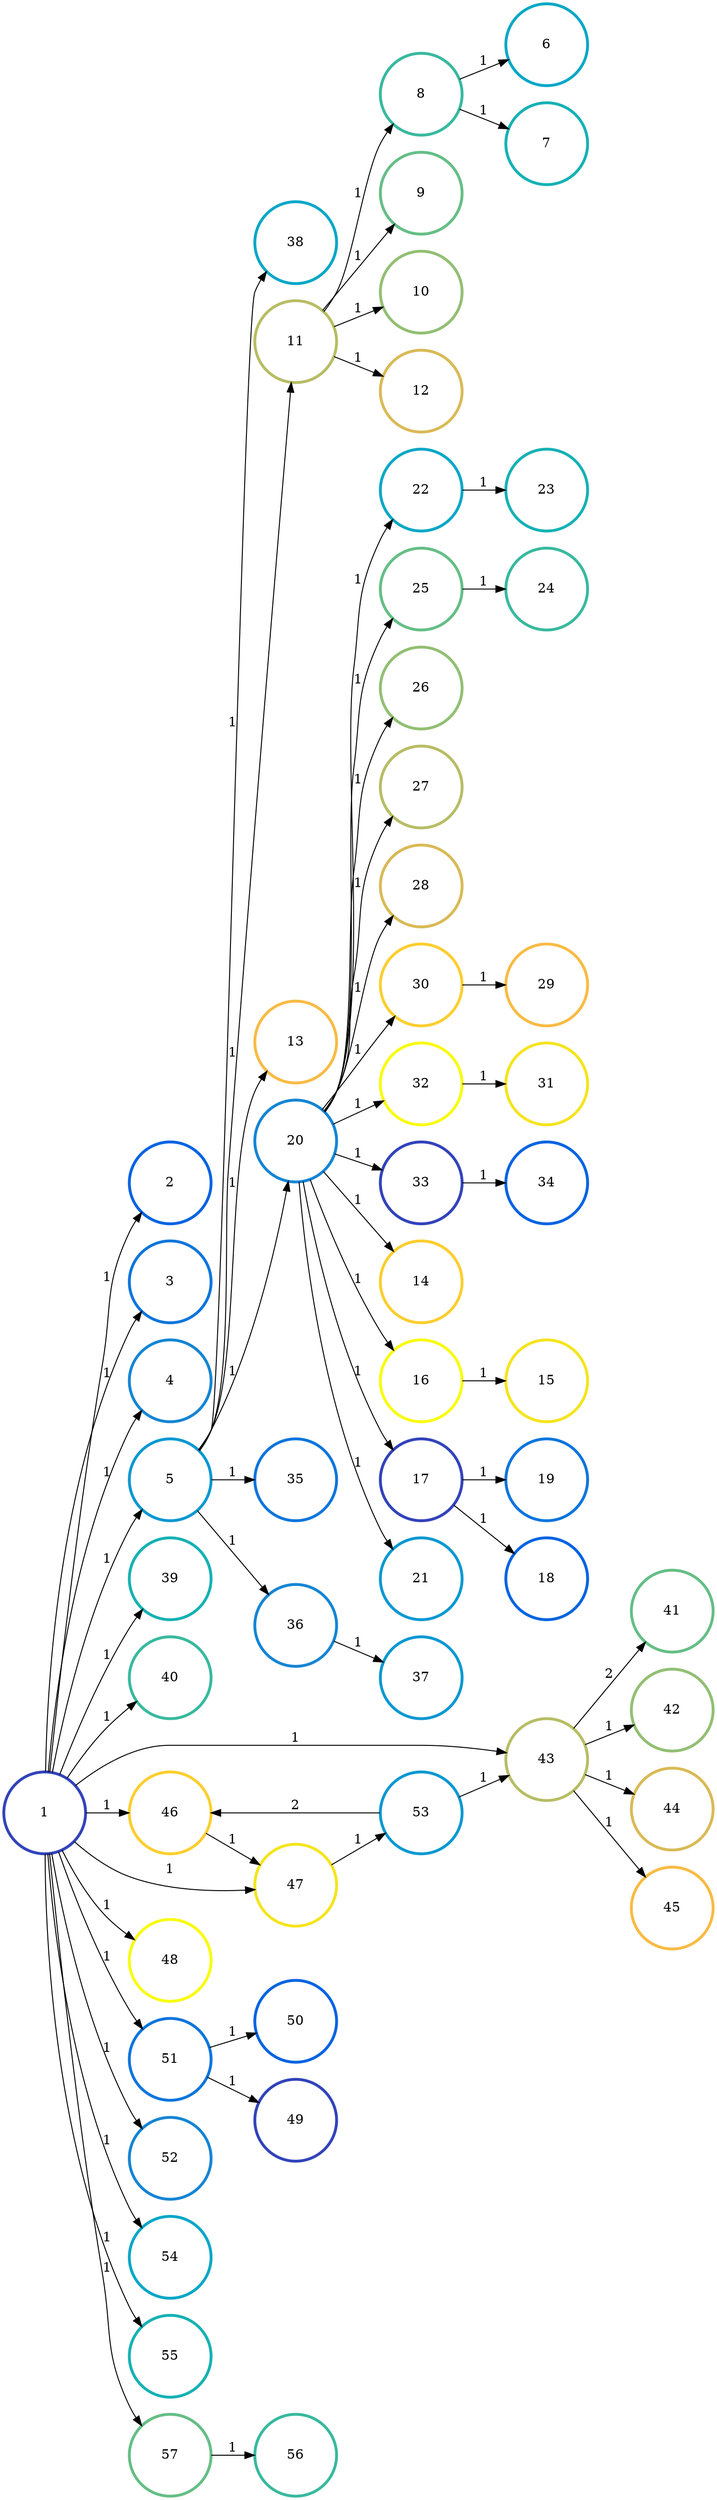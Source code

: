 digraph N {
	overlap="false"
	rankdir="LR"
	0 [label="1",width=1.2,height=1.2,style="",penwidth=3,color="#3243BA"]
	1 [label="2",width=1.2,height=1.2,style="",penwidth=3,color="#0363E1"]
	2 [label="3",width=1.2,height=1.2,style="",penwidth=3,color="#0D75DC"]
	3 [label="4",width=1.2,height=1.2,style="",penwidth=3,color="#1485D4"]
	4 [label="5",width=1.2,height=1.2,style="",penwidth=3,color="#0998D1"]
	5 [label="6",width=1.2,height=1.2,style="",penwidth=3,color="#06A7C6"]
	6 [label="7",width=1.2,height=1.2,style="",penwidth=3,color="#15B1B4"]
	7 [label="8",width=1.2,height=1.2,style="",penwidth=3,color="#38B99E"]
	8 [label="9",width=1.2,height=1.2,style="",penwidth=3,color="#65BE86"]
	9 [label="10",width=1.2,height=1.2,style="",penwidth=3,color="#92BF73"]
	10 [label="11",width=1.2,height=1.2,style="",penwidth=3,color="#B7BD64"]
	11 [label="12",width=1.2,height=1.2,style="",penwidth=3,color="#D9BA56"]
	12 [label="13",width=1.2,height=1.2,style="",penwidth=3,color="#F8BB44"]
	13 [label="14",width=1.2,height=1.2,style="",penwidth=3,color="#FCCE2E"]
	14 [label="15",width=1.2,height=1.2,style="",penwidth=3,color="#F5E41D"]
	15 [label="16",width=1.2,height=1.2,style="",penwidth=3,color="#F9FB0E"]
	16 [label="17",width=1.2,height=1.2,style="",penwidth=3,color="#3243BA"]
	17 [label="18",width=1.2,height=1.2,style="",penwidth=3,color="#0363E1"]
	18 [label="19",width=1.2,height=1.2,style="",penwidth=3,color="#0D75DC"]
	19 [label="20",width=1.2,height=1.2,style="",penwidth=3,color="#1485D4"]
	20 [label="21",width=1.2,height=1.2,style="",penwidth=3,color="#0998D1"]
	21 [label="22",width=1.2,height=1.2,style="",penwidth=3,color="#06A7C6"]
	22 [label="23",width=1.2,height=1.2,style="",penwidth=3,color="#15B1B4"]
	23 [label="24",width=1.2,height=1.2,style="",penwidth=3,color="#38B99E"]
	24 [label="25",width=1.2,height=1.2,style="",penwidth=3,color="#65BE86"]
	25 [label="26",width=1.2,height=1.2,style="",penwidth=3,color="#92BF73"]
	26 [label="27",width=1.2,height=1.2,style="",penwidth=3,color="#B7BD64"]
	27 [label="28",width=1.2,height=1.2,style="",penwidth=3,color="#D9BA56"]
	28 [label="29",width=1.2,height=1.2,style="",penwidth=3,color="#F8BB44"]
	29 [label="30",width=1.2,height=1.2,style="",penwidth=3,color="#FCCE2E"]
	30 [label="31",width=1.2,height=1.2,style="",penwidth=3,color="#F5E41D"]
	31 [label="32",width=1.2,height=1.2,style="",penwidth=3,color="#F9FB0E"]
	32 [label="33",width=1.2,height=1.2,style="",penwidth=3,color="#3243BA"]
	33 [label="34",width=1.2,height=1.2,style="",penwidth=3,color="#0363E1"]
	34 [label="35",width=1.2,height=1.2,style="",penwidth=3,color="#0D75DC"]
	35 [label="36",width=1.2,height=1.2,style="",penwidth=3,color="#1485D4"]
	36 [label="37",width=1.2,height=1.2,style="",penwidth=3,color="#0998D1"]
	37 [label="38",width=1.2,height=1.2,style="",penwidth=3,color="#06A7C6"]
	38 [label="39",width=1.2,height=1.2,style="",penwidth=3,color="#15B1B4"]
	39 [label="40",width=1.2,height=1.2,style="",penwidth=3,color="#38B99E"]
	40 [label="41",width=1.2,height=1.2,style="",penwidth=3,color="#65BE86"]
	41 [label="42",width=1.2,height=1.2,style="",penwidth=3,color="#92BF73"]
	42 [label="43",width=1.2,height=1.2,style="",penwidth=3,color="#B7BD64"]
	43 [label="44",width=1.2,height=1.2,style="",penwidth=3,color="#D9BA56"]
	44 [label="45",width=1.2,height=1.2,style="",penwidth=3,color="#F8BB44"]
	45 [label="46",width=1.2,height=1.2,style="",penwidth=3,color="#FCCE2E"]
	46 [label="47",width=1.2,height=1.2,style="",penwidth=3,color="#F5E41D"]
	47 [label="48",width=1.2,height=1.2,style="",penwidth=3,color="#F9FB0E"]
	48 [label="49",width=1.2,height=1.2,style="",penwidth=3,color="#3243BA"]
	49 [label="50",width=1.2,height=1.2,style="",penwidth=3,color="#0363E1"]
	50 [label="51",width=1.2,height=1.2,style="",penwidth=3,color="#0D75DC"]
	51 [label="52",width=1.2,height=1.2,style="",penwidth=3,color="#1485D4"]
	52 [label="53",width=1.2,height=1.2,style="",penwidth=3,color="#0998D1"]
	53 [label="54",width=1.2,height=1.2,style="",penwidth=3,color="#06A7C6"]
	54 [label="55",width=1.2,height=1.2,style="",penwidth=3,color="#15B1B4"]
	55 [label="56",width=1.2,height=1.2,style="",penwidth=3,color="#38B99E"]
	56 [label="57",width=1.2,height=1.2,style="",penwidth=3,color="#65BE86"]
	0 -> 1 [penwidth=1,color=black,label="1"]
	0 -> 2 [penwidth=1,color=black,label="1"]
	0 -> 3 [penwidth=1,color=black,label="1"]
	0 -> 4 [penwidth=1,color=black,label="1"]
	0 -> 38 [penwidth=1,color=black,label="1"]
	0 -> 39 [penwidth=1,color=black,label="1"]
	0 -> 42 [penwidth=1,color=black,label="1"]
	0 -> 45 [penwidth=1,color=black,label="1"]
	0 -> 46 [penwidth=1,color=black,label="1"]
	0 -> 47 [penwidth=1,color=black,label="1"]
	0 -> 50 [penwidth=1,color=black,label="1"]
	0 -> 51 [penwidth=1,color=black,label="1"]
	0 -> 53 [penwidth=1,color=black,label="1"]
	0 -> 54 [penwidth=1,color=black,label="1"]
	0 -> 56 [penwidth=1,color=black,label="1"]
	4 -> 10 [penwidth=1,color=black,label="1"]
	4 -> 12 [penwidth=1,color=black,label="1"]
	4 -> 19 [penwidth=1,color=black,label="1"]
	4 -> 34 [penwidth=1,color=black,label="1"]
	4 -> 35 [penwidth=1,color=black,label="1"]
	4 -> 37 [penwidth=1,color=black,label="1"]
	7 -> 5 [penwidth=1,color=black,label="1"]
	7 -> 6 [penwidth=1,color=black,label="1"]
	10 -> 7 [penwidth=1,color=black,label="1"]
	10 -> 8 [penwidth=1,color=black,label="1"]
	10 -> 9 [penwidth=1,color=black,label="1"]
	10 -> 11 [penwidth=1,color=black,label="1"]
	15 -> 14 [penwidth=1,color=black,label="1"]
	16 -> 17 [penwidth=1,color=black,label="1"]
	16 -> 18 [penwidth=1,color=black,label="1"]
	19 -> 13 [penwidth=1,color=black,label="1"]
	19 -> 15 [penwidth=1,color=black,label="1"]
	19 -> 16 [penwidth=1,color=black,label="1"]
	19 -> 20 [penwidth=1,color=black,label="1"]
	19 -> 21 [penwidth=1,color=black,label="1"]
	19 -> 24 [penwidth=1,color=black,label="1"]
	19 -> 25 [penwidth=1,color=black,label="1"]
	19 -> 26 [penwidth=1,color=black,label="1"]
	19 -> 27 [penwidth=1,color=black,label="1"]
	19 -> 29 [penwidth=1,color=black,label="1"]
	19 -> 31 [penwidth=1,color=black,label="1"]
	19 -> 32 [penwidth=1,color=black,label="1"]
	21 -> 22 [penwidth=1,color=black,label="1"]
	24 -> 23 [penwidth=1,color=black,label="1"]
	29 -> 28 [penwidth=1,color=black,label="1"]
	31 -> 30 [penwidth=1,color=black,label="1"]
	32 -> 33 [penwidth=1,color=black,label="1"]
	35 -> 36 [penwidth=1,color=black,label="1"]
	42 -> 40 [penwidth=1,color=black,label="2"]
	42 -> 41 [penwidth=1,color=black,label="1"]
	42 -> 43 [penwidth=1,color=black,label="1"]
	42 -> 44 [penwidth=1,color=black,label="1"]
	45 -> 46 [penwidth=1,color=black,label="1"]
	46 -> 52 [penwidth=1,color=black,label="1"]
	50 -> 48 [penwidth=1,color=black,label="1"]
	50 -> 49 [penwidth=1,color=black,label="1"]
	52 -> 42 [penwidth=1,color=black,label="1"]
	52 -> 45 [penwidth=1,color=black,label="2"]
	56 -> 55 [penwidth=1,color=black,label="1"]
}
